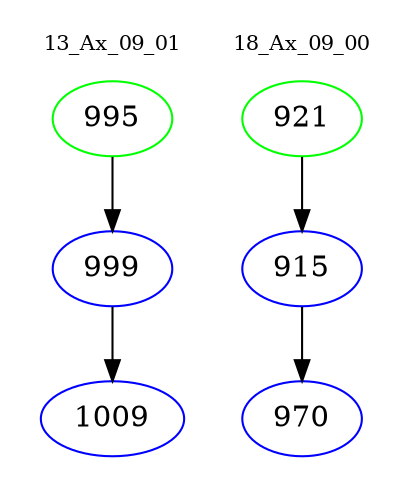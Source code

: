 digraph{
subgraph cluster_0 {
color = white
label = "13_Ax_09_01";
fontsize=10;
T0_995 [label="995", color="green"]
T0_995 -> T0_999 [color="black"]
T0_999 [label="999", color="blue"]
T0_999 -> T0_1009 [color="black"]
T0_1009 [label="1009", color="blue"]
}
subgraph cluster_1 {
color = white
label = "18_Ax_09_00";
fontsize=10;
T1_921 [label="921", color="green"]
T1_921 -> T1_915 [color="black"]
T1_915 [label="915", color="blue"]
T1_915 -> T1_970 [color="black"]
T1_970 [label="970", color="blue"]
}
}

